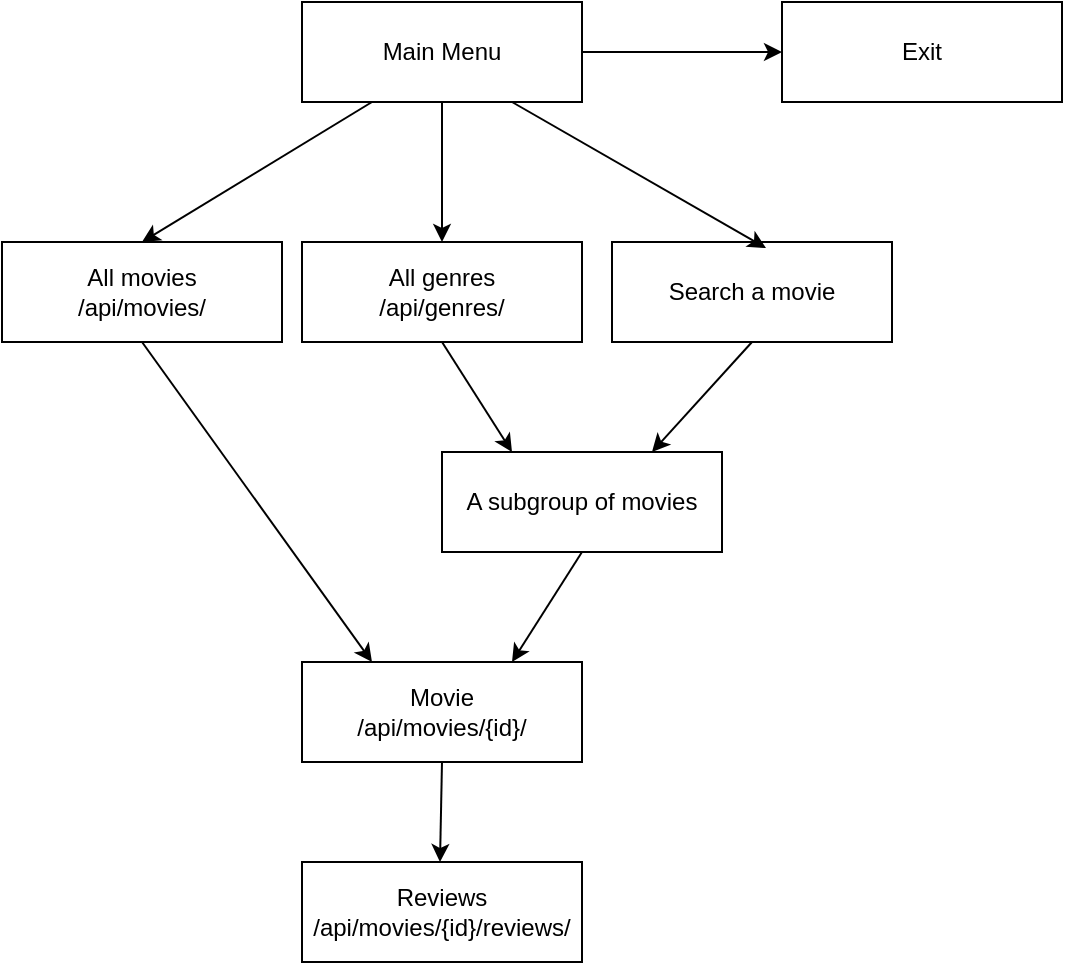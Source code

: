 <mxfile version="21.2.3" type="device">
  <diagram name="Page-1" id="qkCj3c1NpeE8XbWj1kWN">
    <mxGraphModel dx="792" dy="1114" grid="1" gridSize="10" guides="1" tooltips="1" connect="1" arrows="1" fold="1" page="1" pageScale="1" pageWidth="850" pageHeight="1100" math="0" shadow="0">
      <root>
        <mxCell id="0" />
        <mxCell id="1" parent="0" />
        <mxCell id="5pyBXnJsSIEW2lkmxWnL-1" value="Main Menu" style="whiteSpace=wrap;html=1;" parent="1" vertex="1">
          <mxGeometry x="270" y="300" width="140" height="50" as="geometry" />
        </mxCell>
        <mxCell id="5pyBXnJsSIEW2lkmxWnL-2" value="Exit" style="whiteSpace=wrap;html=1;" parent="1" vertex="1">
          <mxGeometry x="510" y="300" width="140" height="50" as="geometry" />
        </mxCell>
        <mxCell id="5pyBXnJsSIEW2lkmxWnL-3" value="All movies&lt;br&gt;/api/movies/" style="whiteSpace=wrap;html=1;" parent="1" vertex="1">
          <mxGeometry x="120" y="420" width="140" height="50" as="geometry" />
        </mxCell>
        <mxCell id="5pyBXnJsSIEW2lkmxWnL-4" value="All genres&lt;br&gt;/api/genres/" style="whiteSpace=wrap;html=1;" parent="1" vertex="1">
          <mxGeometry x="270" y="420" width="140" height="50" as="geometry" />
        </mxCell>
        <mxCell id="5pyBXnJsSIEW2lkmxWnL-5" value="Search a movie" style="whiteSpace=wrap;html=1;" parent="1" vertex="1">
          <mxGeometry x="425" y="420" width="140" height="50" as="geometry" />
        </mxCell>
        <mxCell id="5pyBXnJsSIEW2lkmxWnL-6" value="A subgroup of movies" style="rounded=0;whiteSpace=wrap;html=1;" parent="1" vertex="1">
          <mxGeometry x="340" y="525" width="140" height="50" as="geometry" />
        </mxCell>
        <mxCell id="5pyBXnJsSIEW2lkmxWnL-7" value="Movie&lt;br&gt;/api/movies/{id}/" style="rounded=0;whiteSpace=wrap;html=1;" parent="1" vertex="1">
          <mxGeometry x="270" y="630" width="140" height="50" as="geometry" />
        </mxCell>
        <mxCell id="5pyBXnJsSIEW2lkmxWnL-8" value="Reviews&lt;br&gt;/api/movies/{id}/reviews/" style="rounded=0;whiteSpace=wrap;html=1;" parent="1" vertex="1">
          <mxGeometry x="270" y="730" width="140" height="50" as="geometry" />
        </mxCell>
        <mxCell id="5pyBXnJsSIEW2lkmxWnL-9" value="" style="endArrow=classic;html=1;rounded=0;entryX=0.5;entryY=0;entryDx=0;entryDy=0;exitX=0.25;exitY=1;exitDx=0;exitDy=0;" parent="1" source="5pyBXnJsSIEW2lkmxWnL-1" target="5pyBXnJsSIEW2lkmxWnL-3" edge="1">
          <mxGeometry width="50" height="50" relative="1" as="geometry">
            <mxPoint x="400" y="600" as="sourcePoint" />
            <mxPoint x="450" y="550" as="targetPoint" />
          </mxGeometry>
        </mxCell>
        <mxCell id="5pyBXnJsSIEW2lkmxWnL-10" value="" style="endArrow=classic;html=1;rounded=0;exitX=0.5;exitY=1;exitDx=0;exitDy=0;entryX=0.5;entryY=0;entryDx=0;entryDy=0;" parent="1" source="5pyBXnJsSIEW2lkmxWnL-1" target="5pyBXnJsSIEW2lkmxWnL-4" edge="1">
          <mxGeometry width="50" height="50" relative="1" as="geometry">
            <mxPoint x="190" y="410" as="sourcePoint" />
            <mxPoint x="240" y="360" as="targetPoint" />
          </mxGeometry>
        </mxCell>
        <mxCell id="5pyBXnJsSIEW2lkmxWnL-11" value="" style="endArrow=classic;html=1;rounded=0;entryX=0.55;entryY=0.06;entryDx=0;entryDy=0;entryPerimeter=0;exitX=0.75;exitY=1;exitDx=0;exitDy=0;" parent="1" source="5pyBXnJsSIEW2lkmxWnL-1" target="5pyBXnJsSIEW2lkmxWnL-5" edge="1">
          <mxGeometry width="50" height="50" relative="1" as="geometry">
            <mxPoint x="160" y="270" as="sourcePoint" />
            <mxPoint x="210" y="220" as="targetPoint" />
          </mxGeometry>
        </mxCell>
        <mxCell id="5pyBXnJsSIEW2lkmxWnL-12" value="" style="endArrow=classic;html=1;rounded=0;exitX=0.5;exitY=1;exitDx=0;exitDy=0;entryX=0.75;entryY=0;entryDx=0;entryDy=0;" parent="1" source="5pyBXnJsSIEW2lkmxWnL-5" target="5pyBXnJsSIEW2lkmxWnL-6" edge="1">
          <mxGeometry width="50" height="50" relative="1" as="geometry">
            <mxPoint x="480" y="580" as="sourcePoint" />
            <mxPoint x="440" y="520" as="targetPoint" />
          </mxGeometry>
        </mxCell>
        <mxCell id="5pyBXnJsSIEW2lkmxWnL-14" value="" style="endArrow=classic;html=1;rounded=0;exitX=0.5;exitY=1;exitDx=0;exitDy=0;entryX=0.25;entryY=0;entryDx=0;entryDy=0;" parent="1" source="5pyBXnJsSIEW2lkmxWnL-4" target="5pyBXnJsSIEW2lkmxWnL-6" edge="1">
          <mxGeometry width="50" height="50" relative="1" as="geometry">
            <mxPoint x="190" y="470" as="sourcePoint" />
            <mxPoint x="390" y="520" as="targetPoint" />
          </mxGeometry>
        </mxCell>
        <mxCell id="5pyBXnJsSIEW2lkmxWnL-15" value="" style="endArrow=classic;html=1;rounded=0;exitX=0.5;exitY=1;exitDx=0;exitDy=0;entryX=0.75;entryY=0;entryDx=0;entryDy=0;" parent="1" source="5pyBXnJsSIEW2lkmxWnL-6" target="5pyBXnJsSIEW2lkmxWnL-7" edge="1">
          <mxGeometry width="50" height="50" relative="1" as="geometry">
            <mxPoint x="190" y="580" as="sourcePoint" />
            <mxPoint x="340" y="630" as="targetPoint" />
          </mxGeometry>
        </mxCell>
        <mxCell id="5pyBXnJsSIEW2lkmxWnL-16" value="" style="endArrow=classic;html=1;rounded=0;" parent="1" edge="1">
          <mxGeometry width="50" height="50" relative="1" as="geometry">
            <mxPoint x="340" y="680" as="sourcePoint" />
            <mxPoint x="339" y="730" as="targetPoint" />
          </mxGeometry>
        </mxCell>
        <mxCell id="5pyBXnJsSIEW2lkmxWnL-17" value="" style="endArrow=classic;html=1;rounded=0;entryX=0;entryY=0.5;entryDx=0;entryDy=0;exitX=1;exitY=0.5;exitDx=0;exitDy=0;" parent="1" source="5pyBXnJsSIEW2lkmxWnL-1" target="5pyBXnJsSIEW2lkmxWnL-2" edge="1">
          <mxGeometry width="50" height="50" relative="1" as="geometry">
            <mxPoint x="410" y="320" as="sourcePoint" />
            <mxPoint x="460" y="280" as="targetPoint" />
          </mxGeometry>
        </mxCell>
        <mxCell id="5pyBXnJsSIEW2lkmxWnL-18" value="" style="endArrow=classic;html=1;rounded=0;entryX=0.25;entryY=0;entryDx=0;entryDy=0;" parent="1" target="5pyBXnJsSIEW2lkmxWnL-7" edge="1">
          <mxGeometry width="50" height="50" relative="1" as="geometry">
            <mxPoint x="190" y="470" as="sourcePoint" />
            <mxPoint x="240" y="420" as="targetPoint" />
          </mxGeometry>
        </mxCell>
      </root>
    </mxGraphModel>
  </diagram>
</mxfile>
